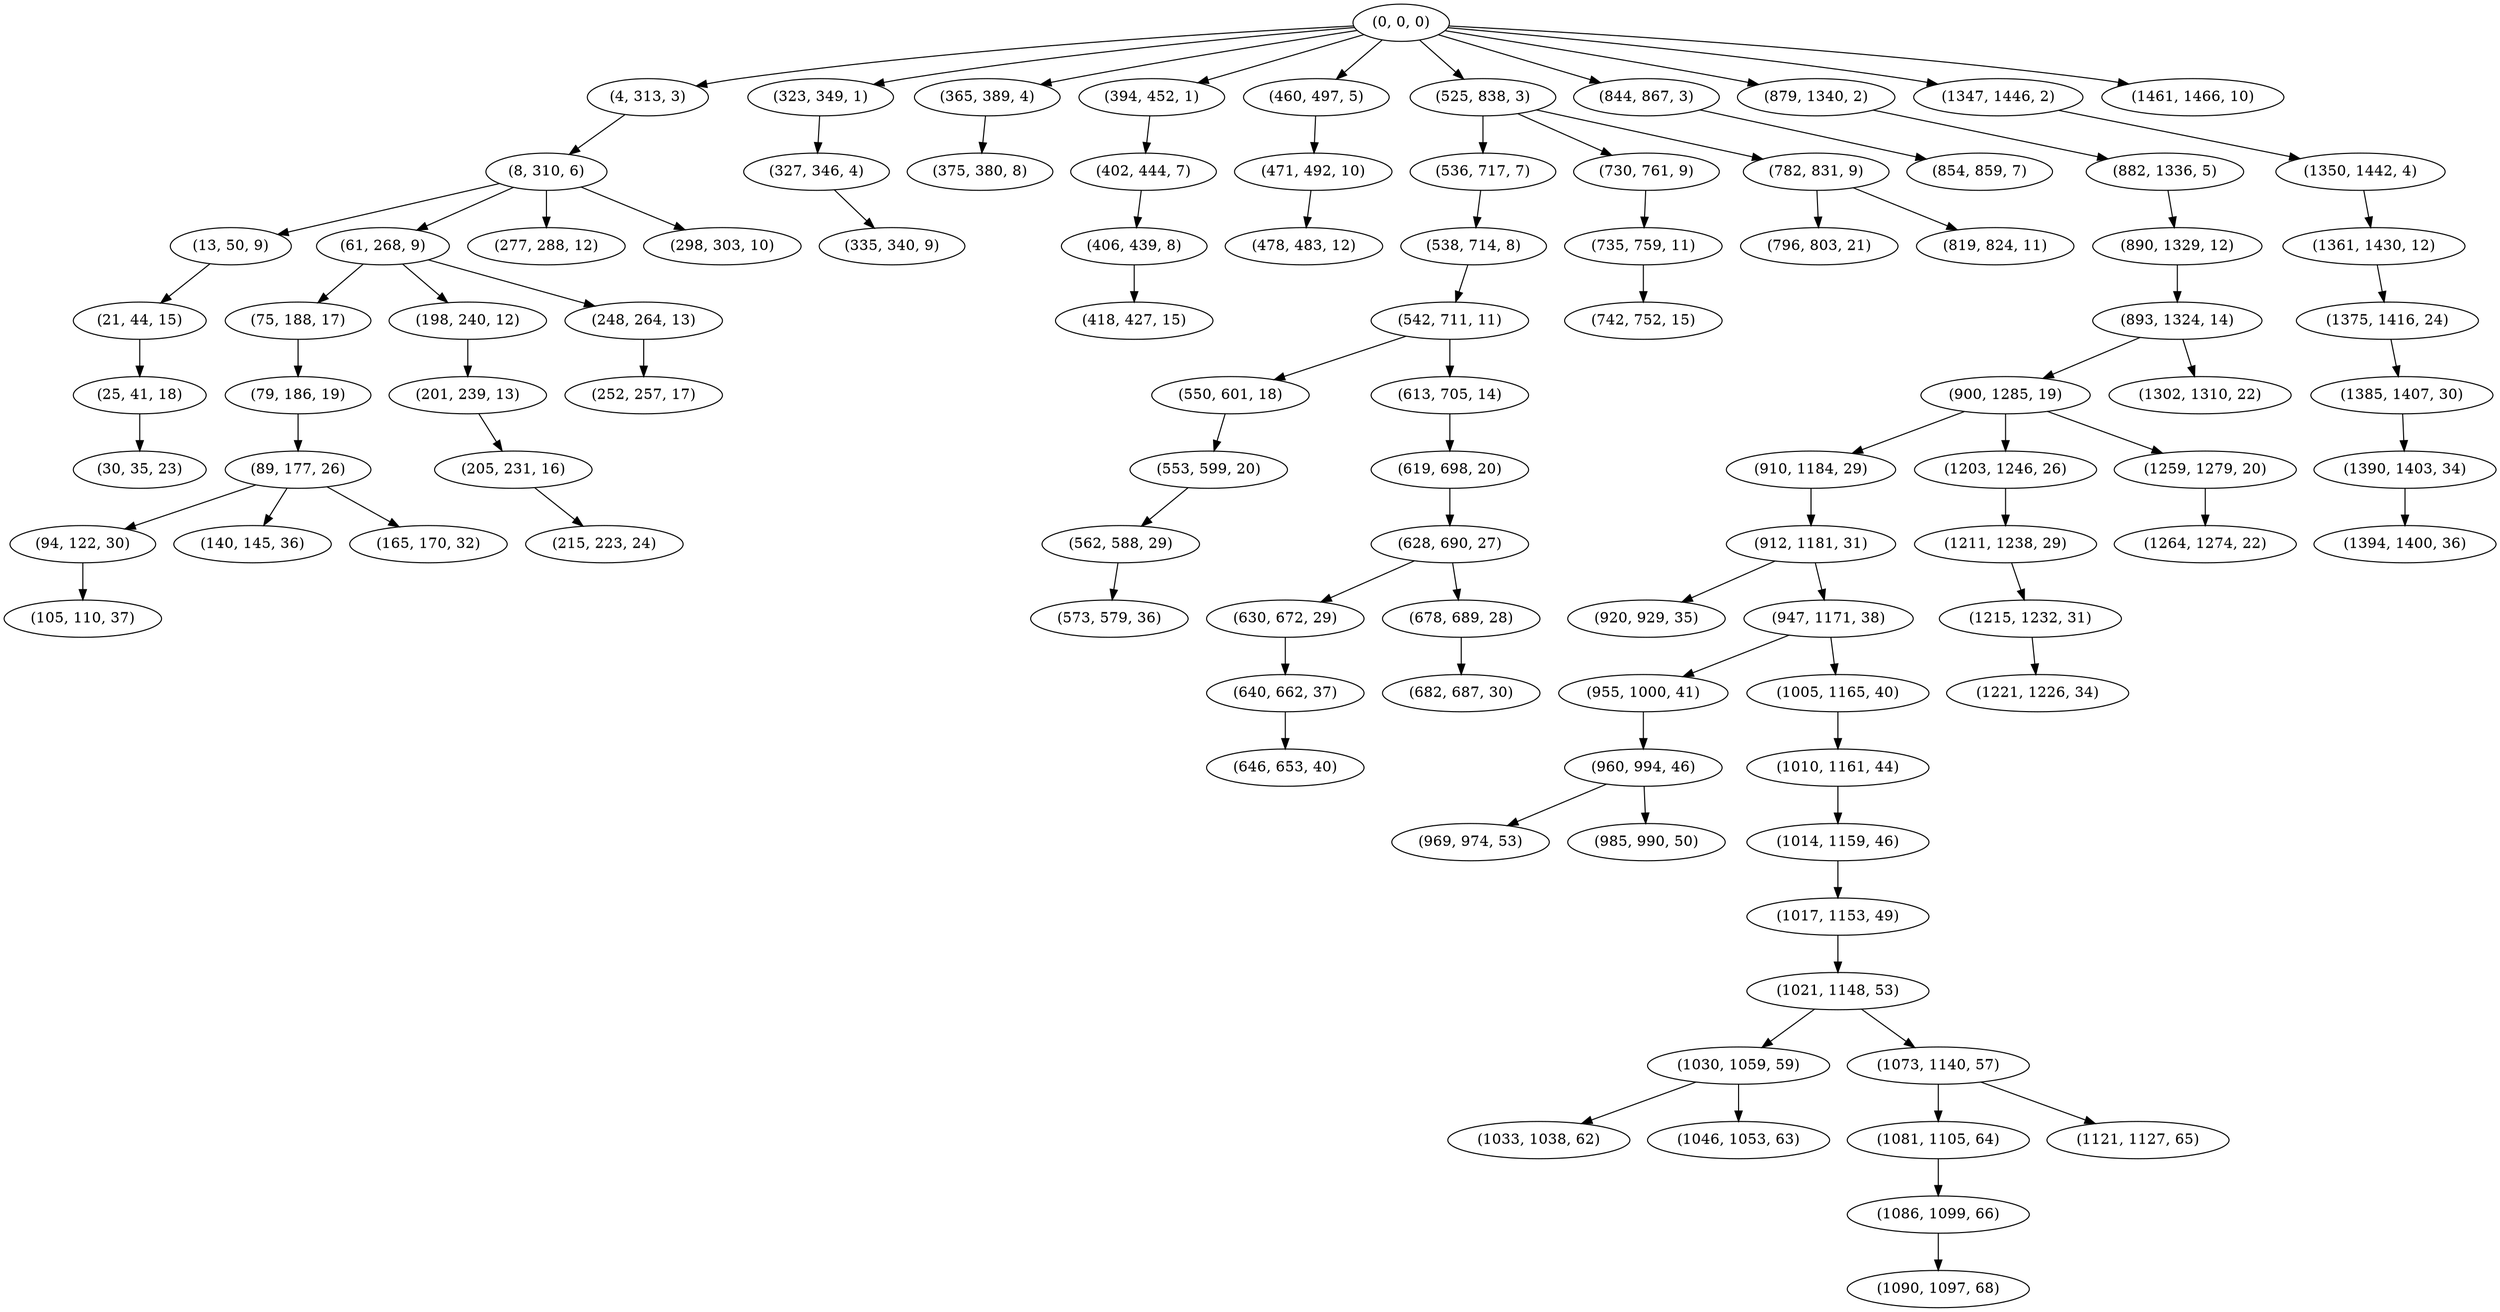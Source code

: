 digraph tree {
    "(0, 0, 0)";
    "(4, 313, 3)";
    "(8, 310, 6)";
    "(13, 50, 9)";
    "(21, 44, 15)";
    "(25, 41, 18)";
    "(30, 35, 23)";
    "(61, 268, 9)";
    "(75, 188, 17)";
    "(79, 186, 19)";
    "(89, 177, 26)";
    "(94, 122, 30)";
    "(105, 110, 37)";
    "(140, 145, 36)";
    "(165, 170, 32)";
    "(198, 240, 12)";
    "(201, 239, 13)";
    "(205, 231, 16)";
    "(215, 223, 24)";
    "(248, 264, 13)";
    "(252, 257, 17)";
    "(277, 288, 12)";
    "(298, 303, 10)";
    "(323, 349, 1)";
    "(327, 346, 4)";
    "(335, 340, 9)";
    "(365, 389, 4)";
    "(375, 380, 8)";
    "(394, 452, 1)";
    "(402, 444, 7)";
    "(406, 439, 8)";
    "(418, 427, 15)";
    "(460, 497, 5)";
    "(471, 492, 10)";
    "(478, 483, 12)";
    "(525, 838, 3)";
    "(536, 717, 7)";
    "(538, 714, 8)";
    "(542, 711, 11)";
    "(550, 601, 18)";
    "(553, 599, 20)";
    "(562, 588, 29)";
    "(573, 579, 36)";
    "(613, 705, 14)";
    "(619, 698, 20)";
    "(628, 690, 27)";
    "(630, 672, 29)";
    "(640, 662, 37)";
    "(646, 653, 40)";
    "(678, 689, 28)";
    "(682, 687, 30)";
    "(730, 761, 9)";
    "(735, 759, 11)";
    "(742, 752, 15)";
    "(782, 831, 9)";
    "(796, 803, 21)";
    "(819, 824, 11)";
    "(844, 867, 3)";
    "(854, 859, 7)";
    "(879, 1340, 2)";
    "(882, 1336, 5)";
    "(890, 1329, 12)";
    "(893, 1324, 14)";
    "(900, 1285, 19)";
    "(910, 1184, 29)";
    "(912, 1181, 31)";
    "(920, 929, 35)";
    "(947, 1171, 38)";
    "(955, 1000, 41)";
    "(960, 994, 46)";
    "(969, 974, 53)";
    "(985, 990, 50)";
    "(1005, 1165, 40)";
    "(1010, 1161, 44)";
    "(1014, 1159, 46)";
    "(1017, 1153, 49)";
    "(1021, 1148, 53)";
    "(1030, 1059, 59)";
    "(1033, 1038, 62)";
    "(1046, 1053, 63)";
    "(1073, 1140, 57)";
    "(1081, 1105, 64)";
    "(1086, 1099, 66)";
    "(1090, 1097, 68)";
    "(1121, 1127, 65)";
    "(1203, 1246, 26)";
    "(1211, 1238, 29)";
    "(1215, 1232, 31)";
    "(1221, 1226, 34)";
    "(1259, 1279, 20)";
    "(1264, 1274, 22)";
    "(1302, 1310, 22)";
    "(1347, 1446, 2)";
    "(1350, 1442, 4)";
    "(1361, 1430, 12)";
    "(1375, 1416, 24)";
    "(1385, 1407, 30)";
    "(1390, 1403, 34)";
    "(1394, 1400, 36)";
    "(1461, 1466, 10)";
    "(0, 0, 0)" -> "(4, 313, 3)";
    "(0, 0, 0)" -> "(323, 349, 1)";
    "(0, 0, 0)" -> "(365, 389, 4)";
    "(0, 0, 0)" -> "(394, 452, 1)";
    "(0, 0, 0)" -> "(460, 497, 5)";
    "(0, 0, 0)" -> "(525, 838, 3)";
    "(0, 0, 0)" -> "(844, 867, 3)";
    "(0, 0, 0)" -> "(879, 1340, 2)";
    "(0, 0, 0)" -> "(1347, 1446, 2)";
    "(0, 0, 0)" -> "(1461, 1466, 10)";
    "(4, 313, 3)" -> "(8, 310, 6)";
    "(8, 310, 6)" -> "(13, 50, 9)";
    "(8, 310, 6)" -> "(61, 268, 9)";
    "(8, 310, 6)" -> "(277, 288, 12)";
    "(8, 310, 6)" -> "(298, 303, 10)";
    "(13, 50, 9)" -> "(21, 44, 15)";
    "(21, 44, 15)" -> "(25, 41, 18)";
    "(25, 41, 18)" -> "(30, 35, 23)";
    "(61, 268, 9)" -> "(75, 188, 17)";
    "(61, 268, 9)" -> "(198, 240, 12)";
    "(61, 268, 9)" -> "(248, 264, 13)";
    "(75, 188, 17)" -> "(79, 186, 19)";
    "(79, 186, 19)" -> "(89, 177, 26)";
    "(89, 177, 26)" -> "(94, 122, 30)";
    "(89, 177, 26)" -> "(140, 145, 36)";
    "(89, 177, 26)" -> "(165, 170, 32)";
    "(94, 122, 30)" -> "(105, 110, 37)";
    "(198, 240, 12)" -> "(201, 239, 13)";
    "(201, 239, 13)" -> "(205, 231, 16)";
    "(205, 231, 16)" -> "(215, 223, 24)";
    "(248, 264, 13)" -> "(252, 257, 17)";
    "(323, 349, 1)" -> "(327, 346, 4)";
    "(327, 346, 4)" -> "(335, 340, 9)";
    "(365, 389, 4)" -> "(375, 380, 8)";
    "(394, 452, 1)" -> "(402, 444, 7)";
    "(402, 444, 7)" -> "(406, 439, 8)";
    "(406, 439, 8)" -> "(418, 427, 15)";
    "(460, 497, 5)" -> "(471, 492, 10)";
    "(471, 492, 10)" -> "(478, 483, 12)";
    "(525, 838, 3)" -> "(536, 717, 7)";
    "(525, 838, 3)" -> "(730, 761, 9)";
    "(525, 838, 3)" -> "(782, 831, 9)";
    "(536, 717, 7)" -> "(538, 714, 8)";
    "(538, 714, 8)" -> "(542, 711, 11)";
    "(542, 711, 11)" -> "(550, 601, 18)";
    "(542, 711, 11)" -> "(613, 705, 14)";
    "(550, 601, 18)" -> "(553, 599, 20)";
    "(553, 599, 20)" -> "(562, 588, 29)";
    "(562, 588, 29)" -> "(573, 579, 36)";
    "(613, 705, 14)" -> "(619, 698, 20)";
    "(619, 698, 20)" -> "(628, 690, 27)";
    "(628, 690, 27)" -> "(630, 672, 29)";
    "(628, 690, 27)" -> "(678, 689, 28)";
    "(630, 672, 29)" -> "(640, 662, 37)";
    "(640, 662, 37)" -> "(646, 653, 40)";
    "(678, 689, 28)" -> "(682, 687, 30)";
    "(730, 761, 9)" -> "(735, 759, 11)";
    "(735, 759, 11)" -> "(742, 752, 15)";
    "(782, 831, 9)" -> "(796, 803, 21)";
    "(782, 831, 9)" -> "(819, 824, 11)";
    "(844, 867, 3)" -> "(854, 859, 7)";
    "(879, 1340, 2)" -> "(882, 1336, 5)";
    "(882, 1336, 5)" -> "(890, 1329, 12)";
    "(890, 1329, 12)" -> "(893, 1324, 14)";
    "(893, 1324, 14)" -> "(900, 1285, 19)";
    "(893, 1324, 14)" -> "(1302, 1310, 22)";
    "(900, 1285, 19)" -> "(910, 1184, 29)";
    "(900, 1285, 19)" -> "(1203, 1246, 26)";
    "(900, 1285, 19)" -> "(1259, 1279, 20)";
    "(910, 1184, 29)" -> "(912, 1181, 31)";
    "(912, 1181, 31)" -> "(920, 929, 35)";
    "(912, 1181, 31)" -> "(947, 1171, 38)";
    "(947, 1171, 38)" -> "(955, 1000, 41)";
    "(947, 1171, 38)" -> "(1005, 1165, 40)";
    "(955, 1000, 41)" -> "(960, 994, 46)";
    "(960, 994, 46)" -> "(969, 974, 53)";
    "(960, 994, 46)" -> "(985, 990, 50)";
    "(1005, 1165, 40)" -> "(1010, 1161, 44)";
    "(1010, 1161, 44)" -> "(1014, 1159, 46)";
    "(1014, 1159, 46)" -> "(1017, 1153, 49)";
    "(1017, 1153, 49)" -> "(1021, 1148, 53)";
    "(1021, 1148, 53)" -> "(1030, 1059, 59)";
    "(1021, 1148, 53)" -> "(1073, 1140, 57)";
    "(1030, 1059, 59)" -> "(1033, 1038, 62)";
    "(1030, 1059, 59)" -> "(1046, 1053, 63)";
    "(1073, 1140, 57)" -> "(1081, 1105, 64)";
    "(1073, 1140, 57)" -> "(1121, 1127, 65)";
    "(1081, 1105, 64)" -> "(1086, 1099, 66)";
    "(1086, 1099, 66)" -> "(1090, 1097, 68)";
    "(1203, 1246, 26)" -> "(1211, 1238, 29)";
    "(1211, 1238, 29)" -> "(1215, 1232, 31)";
    "(1215, 1232, 31)" -> "(1221, 1226, 34)";
    "(1259, 1279, 20)" -> "(1264, 1274, 22)";
    "(1347, 1446, 2)" -> "(1350, 1442, 4)";
    "(1350, 1442, 4)" -> "(1361, 1430, 12)";
    "(1361, 1430, 12)" -> "(1375, 1416, 24)";
    "(1375, 1416, 24)" -> "(1385, 1407, 30)";
    "(1385, 1407, 30)" -> "(1390, 1403, 34)";
    "(1390, 1403, 34)" -> "(1394, 1400, 36)";
}
